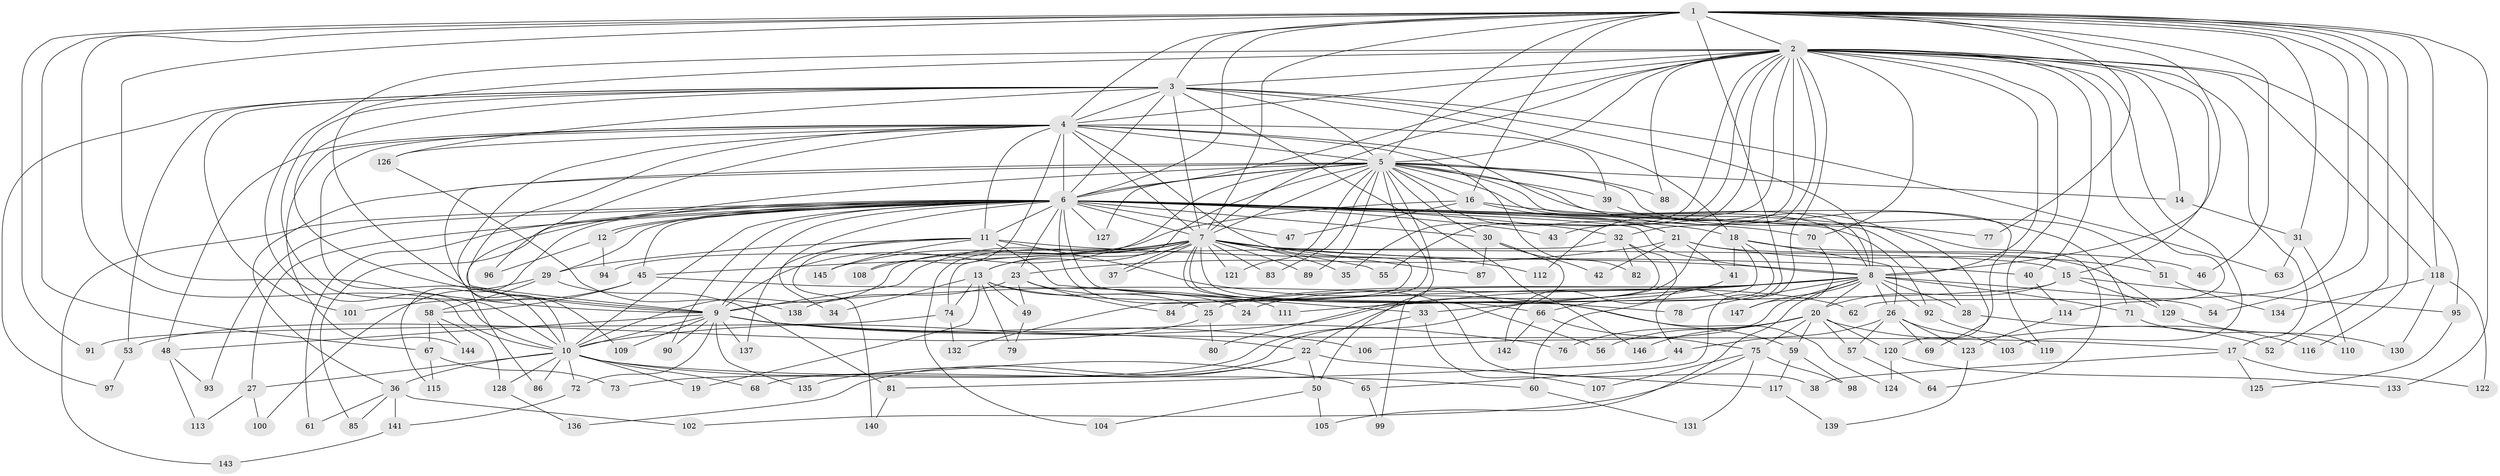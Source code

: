 // Generated by graph-tools (version 1.1) at 2025/13/03/09/25 04:13:41]
// undirected, 147 vertices, 319 edges
graph export_dot {
graph [start="1"]
  node [color=gray90,style=filled];
  1;
  2;
  3;
  4;
  5;
  6;
  7;
  8;
  9;
  10;
  11;
  12;
  13;
  14;
  15;
  16;
  17;
  18;
  19;
  20;
  21;
  22;
  23;
  24;
  25;
  26;
  27;
  28;
  29;
  30;
  31;
  32;
  33;
  34;
  35;
  36;
  37;
  38;
  39;
  40;
  41;
  42;
  43;
  44;
  45;
  46;
  47;
  48;
  49;
  50;
  51;
  52;
  53;
  54;
  55;
  56;
  57;
  58;
  59;
  60;
  61;
  62;
  63;
  64;
  65;
  66;
  67;
  68;
  69;
  70;
  71;
  72;
  73;
  74;
  75;
  76;
  77;
  78;
  79;
  80;
  81;
  82;
  83;
  84;
  85;
  86;
  87;
  88;
  89;
  90;
  91;
  92;
  93;
  94;
  95;
  96;
  97;
  98;
  99;
  100;
  101;
  102;
  103;
  104;
  105;
  106;
  107;
  108;
  109;
  110;
  111;
  112;
  113;
  114;
  115;
  116;
  117;
  118;
  119;
  120;
  121;
  122;
  123;
  124;
  125;
  126;
  127;
  128;
  129;
  130;
  131;
  132;
  133;
  134;
  135;
  136;
  137;
  138;
  139;
  140;
  141;
  142;
  143;
  144;
  145;
  146;
  147;
  1 -- 2;
  1 -- 3;
  1 -- 4;
  1 -- 5;
  1 -- 6;
  1 -- 7;
  1 -- 8;
  1 -- 9;
  1 -- 10;
  1 -- 16;
  1 -- 31;
  1 -- 44;
  1 -- 46;
  1 -- 52;
  1 -- 54;
  1 -- 62;
  1 -- 67;
  1 -- 77;
  1 -- 91;
  1 -- 116;
  1 -- 118;
  1 -- 133;
  2 -- 3;
  2 -- 4;
  2 -- 5;
  2 -- 6;
  2 -- 7;
  2 -- 8;
  2 -- 9;
  2 -- 10;
  2 -- 14;
  2 -- 15;
  2 -- 17;
  2 -- 22;
  2 -- 32;
  2 -- 35;
  2 -- 40;
  2 -- 43;
  2 -- 55;
  2 -- 65;
  2 -- 70;
  2 -- 88;
  2 -- 95;
  2 -- 103;
  2 -- 112;
  2 -- 114;
  2 -- 118;
  2 -- 119;
  3 -- 4;
  3 -- 5;
  3 -- 6;
  3 -- 7;
  3 -- 8;
  3 -- 9;
  3 -- 10;
  3 -- 18;
  3 -- 53;
  3 -- 63;
  3 -- 97;
  3 -- 101;
  3 -- 126;
  3 -- 146;
  4 -- 5;
  4 -- 6;
  4 -- 7;
  4 -- 8;
  4 -- 9;
  4 -- 10;
  4 -- 11;
  4 -- 39;
  4 -- 48;
  4 -- 82;
  4 -- 96;
  4 -- 108;
  4 -- 109;
  4 -- 126;
  4 -- 132;
  4 -- 144;
  5 -- 6;
  5 -- 7;
  5 -- 8;
  5 -- 9;
  5 -- 10;
  5 -- 13;
  5 -- 14;
  5 -- 16;
  5 -- 21;
  5 -- 30;
  5 -- 36;
  5 -- 39;
  5 -- 50;
  5 -- 51;
  5 -- 71;
  5 -- 83;
  5 -- 84;
  5 -- 86;
  5 -- 88;
  5 -- 89;
  5 -- 120;
  5 -- 121;
  5 -- 127;
  6 -- 7;
  6 -- 8;
  6 -- 9;
  6 -- 10;
  6 -- 11;
  6 -- 12;
  6 -- 12;
  6 -- 18;
  6 -- 23;
  6 -- 27;
  6 -- 28;
  6 -- 29;
  6 -- 30;
  6 -- 32;
  6 -- 34;
  6 -- 38;
  6 -- 43;
  6 -- 45;
  6 -- 47;
  6 -- 61;
  6 -- 70;
  6 -- 77;
  6 -- 78;
  6 -- 85;
  6 -- 90;
  6 -- 92;
  6 -- 93;
  6 -- 115;
  6 -- 127;
  6 -- 143;
  7 -- 8;
  7 -- 9;
  7 -- 10;
  7 -- 13;
  7 -- 15;
  7 -- 35;
  7 -- 37;
  7 -- 37;
  7 -- 45;
  7 -- 55;
  7 -- 56;
  7 -- 59;
  7 -- 66;
  7 -- 83;
  7 -- 87;
  7 -- 89;
  7 -- 104;
  7 -- 108;
  7 -- 112;
  7 -- 121;
  7 -- 145;
  8 -- 9;
  8 -- 10;
  8 -- 20;
  8 -- 24;
  8 -- 25;
  8 -- 26;
  8 -- 28;
  8 -- 33;
  8 -- 54;
  8 -- 71;
  8 -- 78;
  8 -- 92;
  8 -- 105;
  8 -- 106;
  8 -- 147;
  9 -- 10;
  9 -- 17;
  9 -- 22;
  9 -- 48;
  9 -- 72;
  9 -- 76;
  9 -- 90;
  9 -- 106;
  9 -- 109;
  9 -- 135;
  9 -- 137;
  10 -- 19;
  10 -- 27;
  10 -- 36;
  10 -- 60;
  10 -- 65;
  10 -- 68;
  10 -- 72;
  10 -- 86;
  10 -- 128;
  11 -- 29;
  11 -- 33;
  11 -- 40;
  11 -- 124;
  11 -- 137;
  11 -- 140;
  11 -- 145;
  12 -- 94;
  12 -- 96;
  13 -- 19;
  13 -- 25;
  13 -- 34;
  13 -- 49;
  13 -- 62;
  13 -- 74;
  13 -- 79;
  14 -- 31;
  15 -- 20;
  15 -- 95;
  15 -- 111;
  15 -- 129;
  16 -- 21;
  16 -- 47;
  16 -- 64;
  16 -- 94;
  17 -- 38;
  17 -- 122;
  17 -- 125;
  18 -- 26;
  18 -- 41;
  18 -- 46;
  18 -- 60;
  18 -- 68;
  20 -- 52;
  20 -- 56;
  20 -- 57;
  20 -- 59;
  20 -- 75;
  20 -- 76;
  20 -- 120;
  20 -- 146;
  21 -- 23;
  21 -- 41;
  21 -- 42;
  21 -- 51;
  21 -- 129;
  22 -- 50;
  22 -- 117;
  22 -- 135;
  22 -- 136;
  23 -- 24;
  23 -- 49;
  23 -- 84;
  23 -- 138;
  25 -- 53;
  25 -- 80;
  26 -- 44;
  26 -- 57;
  26 -- 69;
  26 -- 103;
  26 -- 123;
  27 -- 100;
  27 -- 113;
  28 -- 116;
  29 -- 58;
  29 -- 81;
  29 -- 100;
  30 -- 42;
  30 -- 87;
  30 -- 99;
  31 -- 63;
  31 -- 110;
  32 -- 74;
  32 -- 80;
  32 -- 82;
  32 -- 142;
  33 -- 73;
  33 -- 107;
  36 -- 61;
  36 -- 85;
  36 -- 102;
  36 -- 141;
  39 -- 69;
  40 -- 114;
  41 -- 66;
  44 -- 81;
  45 -- 58;
  45 -- 101;
  45 -- 111;
  48 -- 93;
  48 -- 113;
  49 -- 79;
  50 -- 104;
  50 -- 105;
  51 -- 134;
  53 -- 97;
  57 -- 64;
  58 -- 67;
  58 -- 128;
  58 -- 144;
  59 -- 98;
  59 -- 117;
  60 -- 131;
  65 -- 99;
  66 -- 75;
  66 -- 142;
  67 -- 73;
  67 -- 115;
  70 -- 147;
  71 -- 110;
  72 -- 141;
  74 -- 91;
  74 -- 132;
  75 -- 98;
  75 -- 102;
  75 -- 107;
  75 -- 131;
  81 -- 140;
  92 -- 119;
  95 -- 125;
  114 -- 123;
  117 -- 139;
  118 -- 122;
  118 -- 130;
  118 -- 134;
  120 -- 124;
  120 -- 133;
  123 -- 139;
  126 -- 138;
  128 -- 136;
  129 -- 130;
  141 -- 143;
}
